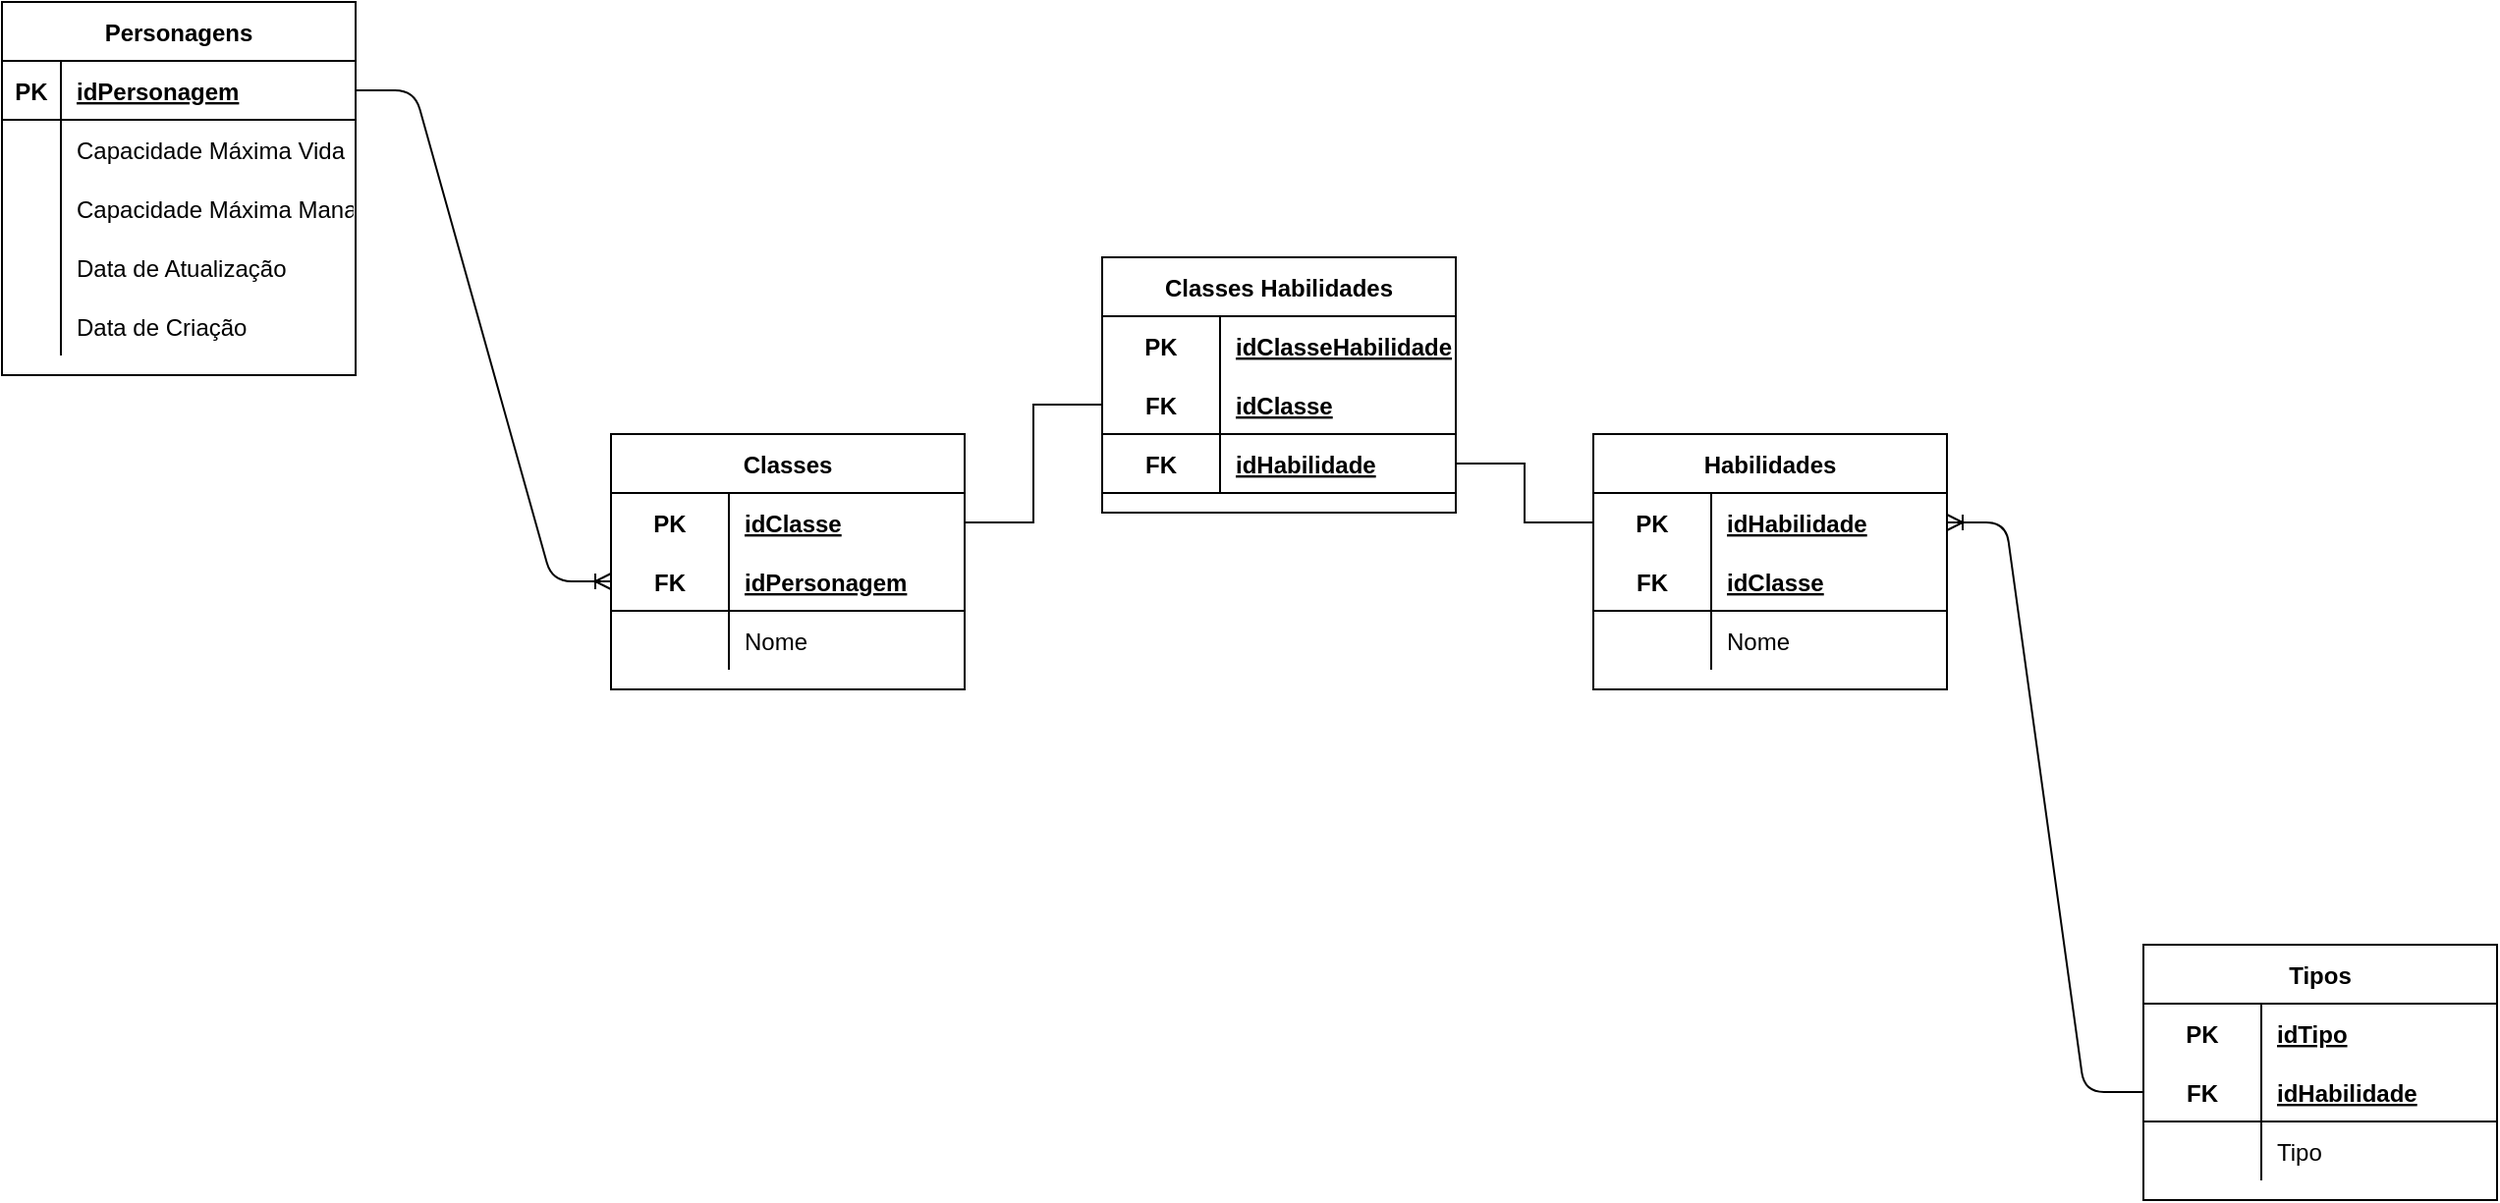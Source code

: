 <mxfile version="14.1.8" type="device"><diagram id="1jHhK4lJX_S3BhVDnvFp" name="Página-1"><mxGraphModel dx="1404" dy="1991" grid="1" gridSize="10" guides="1" tooltips="1" connect="1" arrows="1" fold="1" page="1" pageScale="1" pageWidth="827" pageHeight="1169" math="0" shadow="0"><root><mxCell id="0"/><mxCell id="1" parent="0"/><mxCell id="ZR2pQd2-1Se7pjWboVQs-2" value="Personagens" style="shape=table;startSize=30;container=1;collapsible=1;childLayout=tableLayout;fixedRows=1;rowLines=0;fontStyle=1;align=center;resizeLast=1;" vertex="1" parent="1"><mxGeometry x="160" y="-30" width="180" height="190" as="geometry"><mxRectangle x="110" y="140" width="110" height="30" as="alternateBounds"/></mxGeometry></mxCell><mxCell id="ZR2pQd2-1Se7pjWboVQs-3" value="" style="shape=partialRectangle;collapsible=0;dropTarget=0;pointerEvents=0;fillColor=none;top=0;left=0;bottom=1;right=0;points=[[0,0.5],[1,0.5]];portConstraint=eastwest;" vertex="1" parent="ZR2pQd2-1Se7pjWboVQs-2"><mxGeometry y="30" width="180" height="30" as="geometry"/></mxCell><mxCell id="ZR2pQd2-1Se7pjWboVQs-4" value="PK" style="shape=partialRectangle;connectable=0;fillColor=none;top=0;left=0;bottom=0;right=0;fontStyle=1;overflow=hidden;" vertex="1" parent="ZR2pQd2-1Se7pjWboVQs-3"><mxGeometry width="30" height="30" as="geometry"/></mxCell><mxCell id="ZR2pQd2-1Se7pjWboVQs-5" value="idPersonagem" style="shape=partialRectangle;connectable=0;fillColor=none;top=0;left=0;bottom=0;right=0;align=left;spacingLeft=6;fontStyle=5;overflow=hidden;" vertex="1" parent="ZR2pQd2-1Se7pjWboVQs-3"><mxGeometry x="30" width="150" height="30" as="geometry"/></mxCell><mxCell id="ZR2pQd2-1Se7pjWboVQs-9" value="" style="shape=partialRectangle;collapsible=0;dropTarget=0;pointerEvents=0;fillColor=none;top=0;left=0;bottom=0;right=0;points=[[0,0.5],[1,0.5]];portConstraint=eastwest;" vertex="1" parent="ZR2pQd2-1Se7pjWboVQs-2"><mxGeometry y="60" width="180" height="30" as="geometry"/></mxCell><mxCell id="ZR2pQd2-1Se7pjWboVQs-10" value="" style="shape=partialRectangle;connectable=0;fillColor=none;top=0;left=0;bottom=0;right=0;editable=1;overflow=hidden;" vertex="1" parent="ZR2pQd2-1Se7pjWboVQs-9"><mxGeometry width="30" height="30" as="geometry"/></mxCell><mxCell id="ZR2pQd2-1Se7pjWboVQs-11" value="Capacidade Máxima Vida" style="shape=partialRectangle;connectable=0;fillColor=none;top=0;left=0;bottom=0;right=0;align=left;spacingLeft=6;overflow=hidden;" vertex="1" parent="ZR2pQd2-1Se7pjWboVQs-9"><mxGeometry x="30" width="150" height="30" as="geometry"/></mxCell><mxCell id="ZR2pQd2-1Se7pjWboVQs-12" value="" style="shape=partialRectangle;collapsible=0;dropTarget=0;pointerEvents=0;fillColor=none;top=0;left=0;bottom=0;right=0;points=[[0,0.5],[1,0.5]];portConstraint=eastwest;" vertex="1" parent="ZR2pQd2-1Se7pjWboVQs-2"><mxGeometry y="90" width="180" height="30" as="geometry"/></mxCell><mxCell id="ZR2pQd2-1Se7pjWboVQs-13" value="" style="shape=partialRectangle;connectable=0;fillColor=none;top=0;left=0;bottom=0;right=0;editable=1;overflow=hidden;" vertex="1" parent="ZR2pQd2-1Se7pjWboVQs-12"><mxGeometry width="30" height="30" as="geometry"/></mxCell><mxCell id="ZR2pQd2-1Se7pjWboVQs-14" value="Capacidade Máxima Mana" style="shape=partialRectangle;connectable=0;fillColor=none;top=0;left=0;bottom=0;right=0;align=left;spacingLeft=6;overflow=hidden;" vertex="1" parent="ZR2pQd2-1Se7pjWboVQs-12"><mxGeometry x="30" width="150" height="30" as="geometry"/></mxCell><mxCell id="ZR2pQd2-1Se7pjWboVQs-29" value="" style="shape=partialRectangle;collapsible=0;dropTarget=0;pointerEvents=0;fillColor=none;top=0;left=0;bottom=0;right=0;points=[[0,0.5],[1,0.5]];portConstraint=eastwest;" vertex="1" parent="ZR2pQd2-1Se7pjWboVQs-2"><mxGeometry y="120" width="180" height="30" as="geometry"/></mxCell><mxCell id="ZR2pQd2-1Se7pjWboVQs-30" value="" style="shape=partialRectangle;connectable=0;fillColor=none;top=0;left=0;bottom=0;right=0;editable=1;overflow=hidden;" vertex="1" parent="ZR2pQd2-1Se7pjWboVQs-29"><mxGeometry width="30" height="30" as="geometry"/></mxCell><mxCell id="ZR2pQd2-1Se7pjWboVQs-31" value="Data de Atualização" style="shape=partialRectangle;connectable=0;fillColor=none;top=0;left=0;bottom=0;right=0;align=left;spacingLeft=6;overflow=hidden;" vertex="1" parent="ZR2pQd2-1Se7pjWboVQs-29"><mxGeometry x="30" width="150" height="30" as="geometry"/></mxCell><mxCell id="ZR2pQd2-1Se7pjWboVQs-32" value="" style="shape=partialRectangle;collapsible=0;dropTarget=0;pointerEvents=0;fillColor=none;top=0;left=0;bottom=0;right=0;points=[[0,0.5],[1,0.5]];portConstraint=eastwest;" vertex="1" parent="ZR2pQd2-1Se7pjWboVQs-2"><mxGeometry y="150" width="180" height="30" as="geometry"/></mxCell><mxCell id="ZR2pQd2-1Se7pjWboVQs-33" value="" style="shape=partialRectangle;connectable=0;fillColor=none;top=0;left=0;bottom=0;right=0;editable=1;overflow=hidden;" vertex="1" parent="ZR2pQd2-1Se7pjWboVQs-32"><mxGeometry width="30" height="30" as="geometry"/></mxCell><mxCell id="ZR2pQd2-1Se7pjWboVQs-34" value="Data de Criação" style="shape=partialRectangle;connectable=0;fillColor=none;top=0;left=0;bottom=0;right=0;align=left;spacingLeft=6;overflow=hidden;" vertex="1" parent="ZR2pQd2-1Se7pjWboVQs-32"><mxGeometry x="30" width="150" height="30" as="geometry"/></mxCell><mxCell id="ZR2pQd2-1Se7pjWboVQs-35" value="Classes" style="shape=table;startSize=30;container=1;collapsible=1;childLayout=tableLayout;fixedRows=1;rowLines=0;fontStyle=1;align=center;resizeLast=1;" vertex="1" parent="1"><mxGeometry x="470" y="190" width="180" height="130" as="geometry"/></mxCell><mxCell id="ZR2pQd2-1Se7pjWboVQs-36" value="" style="shape=partialRectangle;collapsible=0;dropTarget=0;pointerEvents=0;fillColor=none;top=0;left=0;bottom=0;right=0;points=[[0,0.5],[1,0.5]];portConstraint=eastwest;" vertex="1" parent="ZR2pQd2-1Se7pjWboVQs-35"><mxGeometry y="30" width="180" height="30" as="geometry"/></mxCell><mxCell id="ZR2pQd2-1Se7pjWboVQs-37" value="PK" style="shape=partialRectangle;connectable=0;fillColor=none;top=0;left=0;bottom=0;right=0;fontStyle=1;overflow=hidden;" vertex="1" parent="ZR2pQd2-1Se7pjWboVQs-36"><mxGeometry width="60" height="30" as="geometry"/></mxCell><mxCell id="ZR2pQd2-1Se7pjWboVQs-38" value="idClasse" style="shape=partialRectangle;connectable=0;fillColor=none;top=0;left=0;bottom=0;right=0;align=left;spacingLeft=6;fontStyle=5;overflow=hidden;" vertex="1" parent="ZR2pQd2-1Se7pjWboVQs-36"><mxGeometry x="60" width="120" height="30" as="geometry"/></mxCell><mxCell id="ZR2pQd2-1Se7pjWboVQs-39" value="" style="shape=partialRectangle;collapsible=0;dropTarget=0;pointerEvents=0;fillColor=none;top=0;left=0;bottom=1;right=0;points=[[0,0.5],[1,0.5]];portConstraint=eastwest;" vertex="1" parent="ZR2pQd2-1Se7pjWboVQs-35"><mxGeometry y="60" width="180" height="30" as="geometry"/></mxCell><mxCell id="ZR2pQd2-1Se7pjWboVQs-40" value="FK" style="shape=partialRectangle;connectable=0;fillColor=none;top=0;left=0;bottom=0;right=0;fontStyle=1;overflow=hidden;" vertex="1" parent="ZR2pQd2-1Se7pjWboVQs-39"><mxGeometry width="60" height="30" as="geometry"/></mxCell><mxCell id="ZR2pQd2-1Se7pjWboVQs-41" value="idPersonagem" style="shape=partialRectangle;connectable=0;fillColor=none;top=0;left=0;bottom=0;right=0;align=left;spacingLeft=6;fontStyle=5;overflow=hidden;" vertex="1" parent="ZR2pQd2-1Se7pjWboVQs-39"><mxGeometry x="60" width="120" height="30" as="geometry"/></mxCell><mxCell id="ZR2pQd2-1Se7pjWboVQs-42" value="" style="shape=partialRectangle;collapsible=0;dropTarget=0;pointerEvents=0;fillColor=none;top=0;left=0;bottom=0;right=0;points=[[0,0.5],[1,0.5]];portConstraint=eastwest;" vertex="1" parent="ZR2pQd2-1Se7pjWboVQs-35"><mxGeometry y="90" width="180" height="30" as="geometry"/></mxCell><mxCell id="ZR2pQd2-1Se7pjWboVQs-43" value="" style="shape=partialRectangle;connectable=0;fillColor=none;top=0;left=0;bottom=0;right=0;editable=1;overflow=hidden;" vertex="1" parent="ZR2pQd2-1Se7pjWboVQs-42"><mxGeometry width="60" height="30" as="geometry"/></mxCell><mxCell id="ZR2pQd2-1Se7pjWboVQs-44" value="Nome" style="shape=partialRectangle;connectable=0;fillColor=none;top=0;left=0;bottom=0;right=0;align=left;spacingLeft=6;overflow=hidden;" vertex="1" parent="ZR2pQd2-1Se7pjWboVQs-42"><mxGeometry x="60" width="120" height="30" as="geometry"/></mxCell><mxCell id="ZR2pQd2-1Se7pjWboVQs-49" value="Habilidades" style="shape=table;startSize=30;container=1;collapsible=1;childLayout=tableLayout;fixedRows=1;rowLines=0;fontStyle=1;align=center;resizeLast=1;" vertex="1" parent="1"><mxGeometry x="970" y="190" width="180" height="130" as="geometry"/></mxCell><mxCell id="ZR2pQd2-1Se7pjWboVQs-50" value="" style="shape=partialRectangle;collapsible=0;dropTarget=0;pointerEvents=0;fillColor=none;top=0;left=0;bottom=0;right=0;points=[[0,0.5],[1,0.5]];portConstraint=eastwest;" vertex="1" parent="ZR2pQd2-1Se7pjWboVQs-49"><mxGeometry y="30" width="180" height="30" as="geometry"/></mxCell><mxCell id="ZR2pQd2-1Se7pjWboVQs-51" value="PK" style="shape=partialRectangle;connectable=0;fillColor=none;top=0;left=0;bottom=0;right=0;fontStyle=1;overflow=hidden;" vertex="1" parent="ZR2pQd2-1Se7pjWboVQs-50"><mxGeometry width="60" height="30" as="geometry"/></mxCell><mxCell id="ZR2pQd2-1Se7pjWboVQs-52" value="idHabilidade" style="shape=partialRectangle;connectable=0;fillColor=none;top=0;left=0;bottom=0;right=0;align=left;spacingLeft=6;fontStyle=5;overflow=hidden;" vertex="1" parent="ZR2pQd2-1Se7pjWboVQs-50"><mxGeometry x="60" width="120" height="30" as="geometry"/></mxCell><mxCell id="ZR2pQd2-1Se7pjWboVQs-53" value="" style="shape=partialRectangle;collapsible=0;dropTarget=0;pointerEvents=0;fillColor=none;top=0;left=0;bottom=1;right=0;points=[[0,0.5],[1,0.5]];portConstraint=eastwest;" vertex="1" parent="ZR2pQd2-1Se7pjWboVQs-49"><mxGeometry y="60" width="180" height="30" as="geometry"/></mxCell><mxCell id="ZR2pQd2-1Se7pjWboVQs-54" value="FK" style="shape=partialRectangle;connectable=0;fillColor=none;top=0;left=0;bottom=0;right=0;fontStyle=1;overflow=hidden;" vertex="1" parent="ZR2pQd2-1Se7pjWboVQs-53"><mxGeometry width="60" height="30" as="geometry"/></mxCell><mxCell id="ZR2pQd2-1Se7pjWboVQs-55" value="idClasse" style="shape=partialRectangle;connectable=0;fillColor=none;top=0;left=0;bottom=0;right=0;align=left;spacingLeft=6;fontStyle=5;overflow=hidden;" vertex="1" parent="ZR2pQd2-1Se7pjWboVQs-53"><mxGeometry x="60" width="120" height="30" as="geometry"/></mxCell><mxCell id="ZR2pQd2-1Se7pjWboVQs-56" value="" style="shape=partialRectangle;collapsible=0;dropTarget=0;pointerEvents=0;fillColor=none;top=0;left=0;bottom=0;right=0;points=[[0,0.5],[1,0.5]];portConstraint=eastwest;" vertex="1" parent="ZR2pQd2-1Se7pjWboVQs-49"><mxGeometry y="90" width="180" height="30" as="geometry"/></mxCell><mxCell id="ZR2pQd2-1Se7pjWboVQs-57" value="" style="shape=partialRectangle;connectable=0;fillColor=none;top=0;left=0;bottom=0;right=0;editable=1;overflow=hidden;" vertex="1" parent="ZR2pQd2-1Se7pjWboVQs-56"><mxGeometry width="60" height="30" as="geometry"/></mxCell><mxCell id="ZR2pQd2-1Se7pjWboVQs-58" value="Nome" style="shape=partialRectangle;connectable=0;fillColor=none;top=0;left=0;bottom=0;right=0;align=left;spacingLeft=6;overflow=hidden;" vertex="1" parent="ZR2pQd2-1Se7pjWboVQs-56"><mxGeometry x="60" width="120" height="30" as="geometry"/></mxCell><mxCell id="ZR2pQd2-1Se7pjWboVQs-63" value="Tipos" style="shape=table;startSize=30;container=1;collapsible=1;childLayout=tableLayout;fixedRows=1;rowLines=0;fontStyle=1;align=center;resizeLast=1;" vertex="1" parent="1"><mxGeometry x="1250" y="450" width="180" height="130" as="geometry"/></mxCell><mxCell id="ZR2pQd2-1Se7pjWboVQs-64" value="" style="shape=partialRectangle;collapsible=0;dropTarget=0;pointerEvents=0;fillColor=none;top=0;left=0;bottom=0;right=0;points=[[0,0.5],[1,0.5]];portConstraint=eastwest;" vertex="1" parent="ZR2pQd2-1Se7pjWboVQs-63"><mxGeometry y="30" width="180" height="30" as="geometry"/></mxCell><mxCell id="ZR2pQd2-1Se7pjWboVQs-65" value="PK" style="shape=partialRectangle;connectable=0;fillColor=none;top=0;left=0;bottom=0;right=0;fontStyle=1;overflow=hidden;" vertex="1" parent="ZR2pQd2-1Se7pjWboVQs-64"><mxGeometry width="60" height="30" as="geometry"/></mxCell><mxCell id="ZR2pQd2-1Se7pjWboVQs-66" value="idTipo" style="shape=partialRectangle;connectable=0;fillColor=none;top=0;left=0;bottom=0;right=0;align=left;spacingLeft=6;fontStyle=5;overflow=hidden;" vertex="1" parent="ZR2pQd2-1Se7pjWboVQs-64"><mxGeometry x="60" width="120" height="30" as="geometry"/></mxCell><mxCell id="ZR2pQd2-1Se7pjWboVQs-67" value="" style="shape=partialRectangle;collapsible=0;dropTarget=0;pointerEvents=0;fillColor=none;top=0;left=0;bottom=1;right=0;points=[[0,0.5],[1,0.5]];portConstraint=eastwest;" vertex="1" parent="ZR2pQd2-1Se7pjWboVQs-63"><mxGeometry y="60" width="180" height="30" as="geometry"/></mxCell><mxCell id="ZR2pQd2-1Se7pjWboVQs-68" value="FK" style="shape=partialRectangle;connectable=0;fillColor=none;top=0;left=0;bottom=0;right=0;fontStyle=1;overflow=hidden;" vertex="1" parent="ZR2pQd2-1Se7pjWboVQs-67"><mxGeometry width="60" height="30" as="geometry"/></mxCell><mxCell id="ZR2pQd2-1Se7pjWboVQs-69" value="idHabilidade" style="shape=partialRectangle;connectable=0;fillColor=none;top=0;left=0;bottom=0;right=0;align=left;spacingLeft=6;fontStyle=5;overflow=hidden;" vertex="1" parent="ZR2pQd2-1Se7pjWboVQs-67"><mxGeometry x="60" width="120" height="30" as="geometry"/></mxCell><mxCell id="ZR2pQd2-1Se7pjWboVQs-70" value="" style="shape=partialRectangle;collapsible=0;dropTarget=0;pointerEvents=0;fillColor=none;top=0;left=0;bottom=0;right=0;points=[[0,0.5],[1,0.5]];portConstraint=eastwest;" vertex="1" parent="ZR2pQd2-1Se7pjWboVQs-63"><mxGeometry y="90" width="180" height="30" as="geometry"/></mxCell><mxCell id="ZR2pQd2-1Se7pjWboVQs-71" value="" style="shape=partialRectangle;connectable=0;fillColor=none;top=0;left=0;bottom=0;right=0;editable=1;overflow=hidden;" vertex="1" parent="ZR2pQd2-1Se7pjWboVQs-70"><mxGeometry width="60" height="30" as="geometry"/></mxCell><mxCell id="ZR2pQd2-1Se7pjWboVQs-72" value="Tipo" style="shape=partialRectangle;connectable=0;fillColor=none;top=0;left=0;bottom=0;right=0;align=left;spacingLeft=6;overflow=hidden;" vertex="1" parent="ZR2pQd2-1Se7pjWboVQs-70"><mxGeometry x="60" width="120" height="30" as="geometry"/></mxCell><mxCell id="ZR2pQd2-1Se7pjWboVQs-77" value="" style="edgeStyle=entityRelationEdgeStyle;fontSize=12;html=1;endArrow=ERoneToMany;exitX=1;exitY=0.5;exitDx=0;exitDy=0;entryX=0;entryY=0.5;entryDx=0;entryDy=0;" edge="1" parent="1" source="ZR2pQd2-1Se7pjWboVQs-3" target="ZR2pQd2-1Se7pjWboVQs-39"><mxGeometry width="100" height="100" relative="1" as="geometry"><mxPoint x="350" y="620" as="sourcePoint"/><mxPoint x="450" y="520" as="targetPoint"/></mxGeometry></mxCell><mxCell id="ZR2pQd2-1Se7pjWboVQs-79" value="" style="edgeStyle=entityRelationEdgeStyle;fontSize=12;html=1;endArrow=ERoneToMany;exitX=0;exitY=0.5;exitDx=0;exitDy=0;entryX=1;entryY=0.5;entryDx=0;entryDy=0;" edge="1" parent="1" source="ZR2pQd2-1Se7pjWboVQs-67" target="ZR2pQd2-1Se7pjWboVQs-50"><mxGeometry width="100" height="100" relative="1" as="geometry"><mxPoint x="1260" y="400" as="sourcePoint"/><mxPoint x="1280" y="340" as="targetPoint"/></mxGeometry></mxCell><mxCell id="ZR2pQd2-1Se7pjWboVQs-81" value="Classes Habilidades" style="shape=table;startSize=30;container=1;collapsible=1;childLayout=tableLayout;fixedRows=1;rowLines=0;fontStyle=1;align=center;resizeLast=1;" vertex="1" parent="1"><mxGeometry x="720" y="100" width="180" height="130" as="geometry"/></mxCell><mxCell id="ZR2pQd2-1Se7pjWboVQs-82" value="" style="shape=partialRectangle;collapsible=0;dropTarget=0;pointerEvents=0;fillColor=none;top=0;left=0;bottom=0;right=0;points=[[0,0.5],[1,0.5]];portConstraint=eastwest;" vertex="1" parent="ZR2pQd2-1Se7pjWboVQs-81"><mxGeometry y="30" width="180" height="30" as="geometry"/></mxCell><mxCell id="ZR2pQd2-1Se7pjWboVQs-83" value="PK" style="shape=partialRectangle;connectable=0;fillColor=none;top=0;left=0;bottom=0;right=0;fontStyle=1;overflow=hidden;" vertex="1" parent="ZR2pQd2-1Se7pjWboVQs-82"><mxGeometry width="60" height="30" as="geometry"/></mxCell><mxCell id="ZR2pQd2-1Se7pjWboVQs-84" value="idClasseHabilidade" style="shape=partialRectangle;connectable=0;fillColor=none;top=0;left=0;bottom=0;right=0;align=left;spacingLeft=6;fontStyle=5;overflow=hidden;" vertex="1" parent="ZR2pQd2-1Se7pjWboVQs-82"><mxGeometry x="60" width="120" height="30" as="geometry"/></mxCell><mxCell id="ZR2pQd2-1Se7pjWboVQs-85" value="" style="shape=partialRectangle;collapsible=0;dropTarget=0;pointerEvents=0;fillColor=none;top=0;left=0;bottom=1;right=0;points=[[0,0.5],[1,0.5]];portConstraint=eastwest;" vertex="1" parent="ZR2pQd2-1Se7pjWboVQs-81"><mxGeometry y="60" width="180" height="30" as="geometry"/></mxCell><mxCell id="ZR2pQd2-1Se7pjWboVQs-86" value="FK" style="shape=partialRectangle;connectable=0;fillColor=none;top=0;left=0;bottom=0;right=0;fontStyle=1;overflow=hidden;" vertex="1" parent="ZR2pQd2-1Se7pjWboVQs-85"><mxGeometry width="60" height="30" as="geometry"/></mxCell><mxCell id="ZR2pQd2-1Se7pjWboVQs-87" value="idClasse" style="shape=partialRectangle;connectable=0;fillColor=none;top=0;left=0;bottom=0;right=0;align=left;spacingLeft=6;fontStyle=5;overflow=hidden;" vertex="1" parent="ZR2pQd2-1Se7pjWboVQs-85"><mxGeometry x="60" width="120" height="30" as="geometry"/></mxCell><mxCell id="ZR2pQd2-1Se7pjWboVQs-94" value="" style="shape=partialRectangle;collapsible=0;dropTarget=0;pointerEvents=0;fillColor=none;top=0;left=0;bottom=1;right=0;points=[[0,0.5],[1,0.5]];portConstraint=eastwest;" vertex="1" parent="ZR2pQd2-1Se7pjWboVQs-81"><mxGeometry y="90" width="180" height="30" as="geometry"/></mxCell><mxCell id="ZR2pQd2-1Se7pjWboVQs-95" value="FK" style="shape=partialRectangle;connectable=0;fillColor=none;top=0;left=0;bottom=0;right=0;fontStyle=1;overflow=hidden;" vertex="1" parent="ZR2pQd2-1Se7pjWboVQs-94"><mxGeometry width="60" height="30" as="geometry"/></mxCell><mxCell id="ZR2pQd2-1Se7pjWboVQs-96" value="idHabilidade" style="shape=partialRectangle;connectable=0;fillColor=none;top=0;left=0;bottom=0;right=0;align=left;spacingLeft=6;fontStyle=5;overflow=hidden;" vertex="1" parent="ZR2pQd2-1Se7pjWboVQs-94"><mxGeometry x="60" width="120" height="30" as="geometry"/></mxCell><mxCell id="ZR2pQd2-1Se7pjWboVQs-97" style="edgeStyle=orthogonalEdgeStyle;rounded=0;orthogonalLoop=1;jettySize=auto;html=1;exitX=1;exitY=0.5;exitDx=0;exitDy=0;entryX=0;entryY=0.5;entryDx=0;entryDy=0;endArrow=none;endFill=0;" edge="1" parent="1" source="ZR2pQd2-1Se7pjWboVQs-36" target="ZR2pQd2-1Se7pjWboVQs-85"><mxGeometry relative="1" as="geometry"/></mxCell><mxCell id="ZR2pQd2-1Se7pjWboVQs-98" style="edgeStyle=orthogonalEdgeStyle;rounded=0;orthogonalLoop=1;jettySize=auto;html=1;exitX=1;exitY=0.5;exitDx=0;exitDy=0;entryX=0;entryY=0.5;entryDx=0;entryDy=0;endArrow=none;endFill=0;" edge="1" parent="1" source="ZR2pQd2-1Se7pjWboVQs-94" target="ZR2pQd2-1Se7pjWboVQs-50"><mxGeometry relative="1" as="geometry"/></mxCell></root></mxGraphModel></diagram></mxfile>
